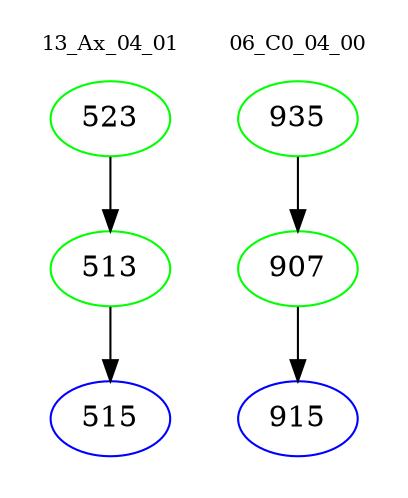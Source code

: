 digraph{
subgraph cluster_0 {
color = white
label = "13_Ax_04_01";
fontsize=10;
T0_523 [label="523", color="green"]
T0_523 -> T0_513 [color="black"]
T0_513 [label="513", color="green"]
T0_513 -> T0_515 [color="black"]
T0_515 [label="515", color="blue"]
}
subgraph cluster_1 {
color = white
label = "06_C0_04_00";
fontsize=10;
T1_935 [label="935", color="green"]
T1_935 -> T1_907 [color="black"]
T1_907 [label="907", color="green"]
T1_907 -> T1_915 [color="black"]
T1_915 [label="915", color="blue"]
}
}

